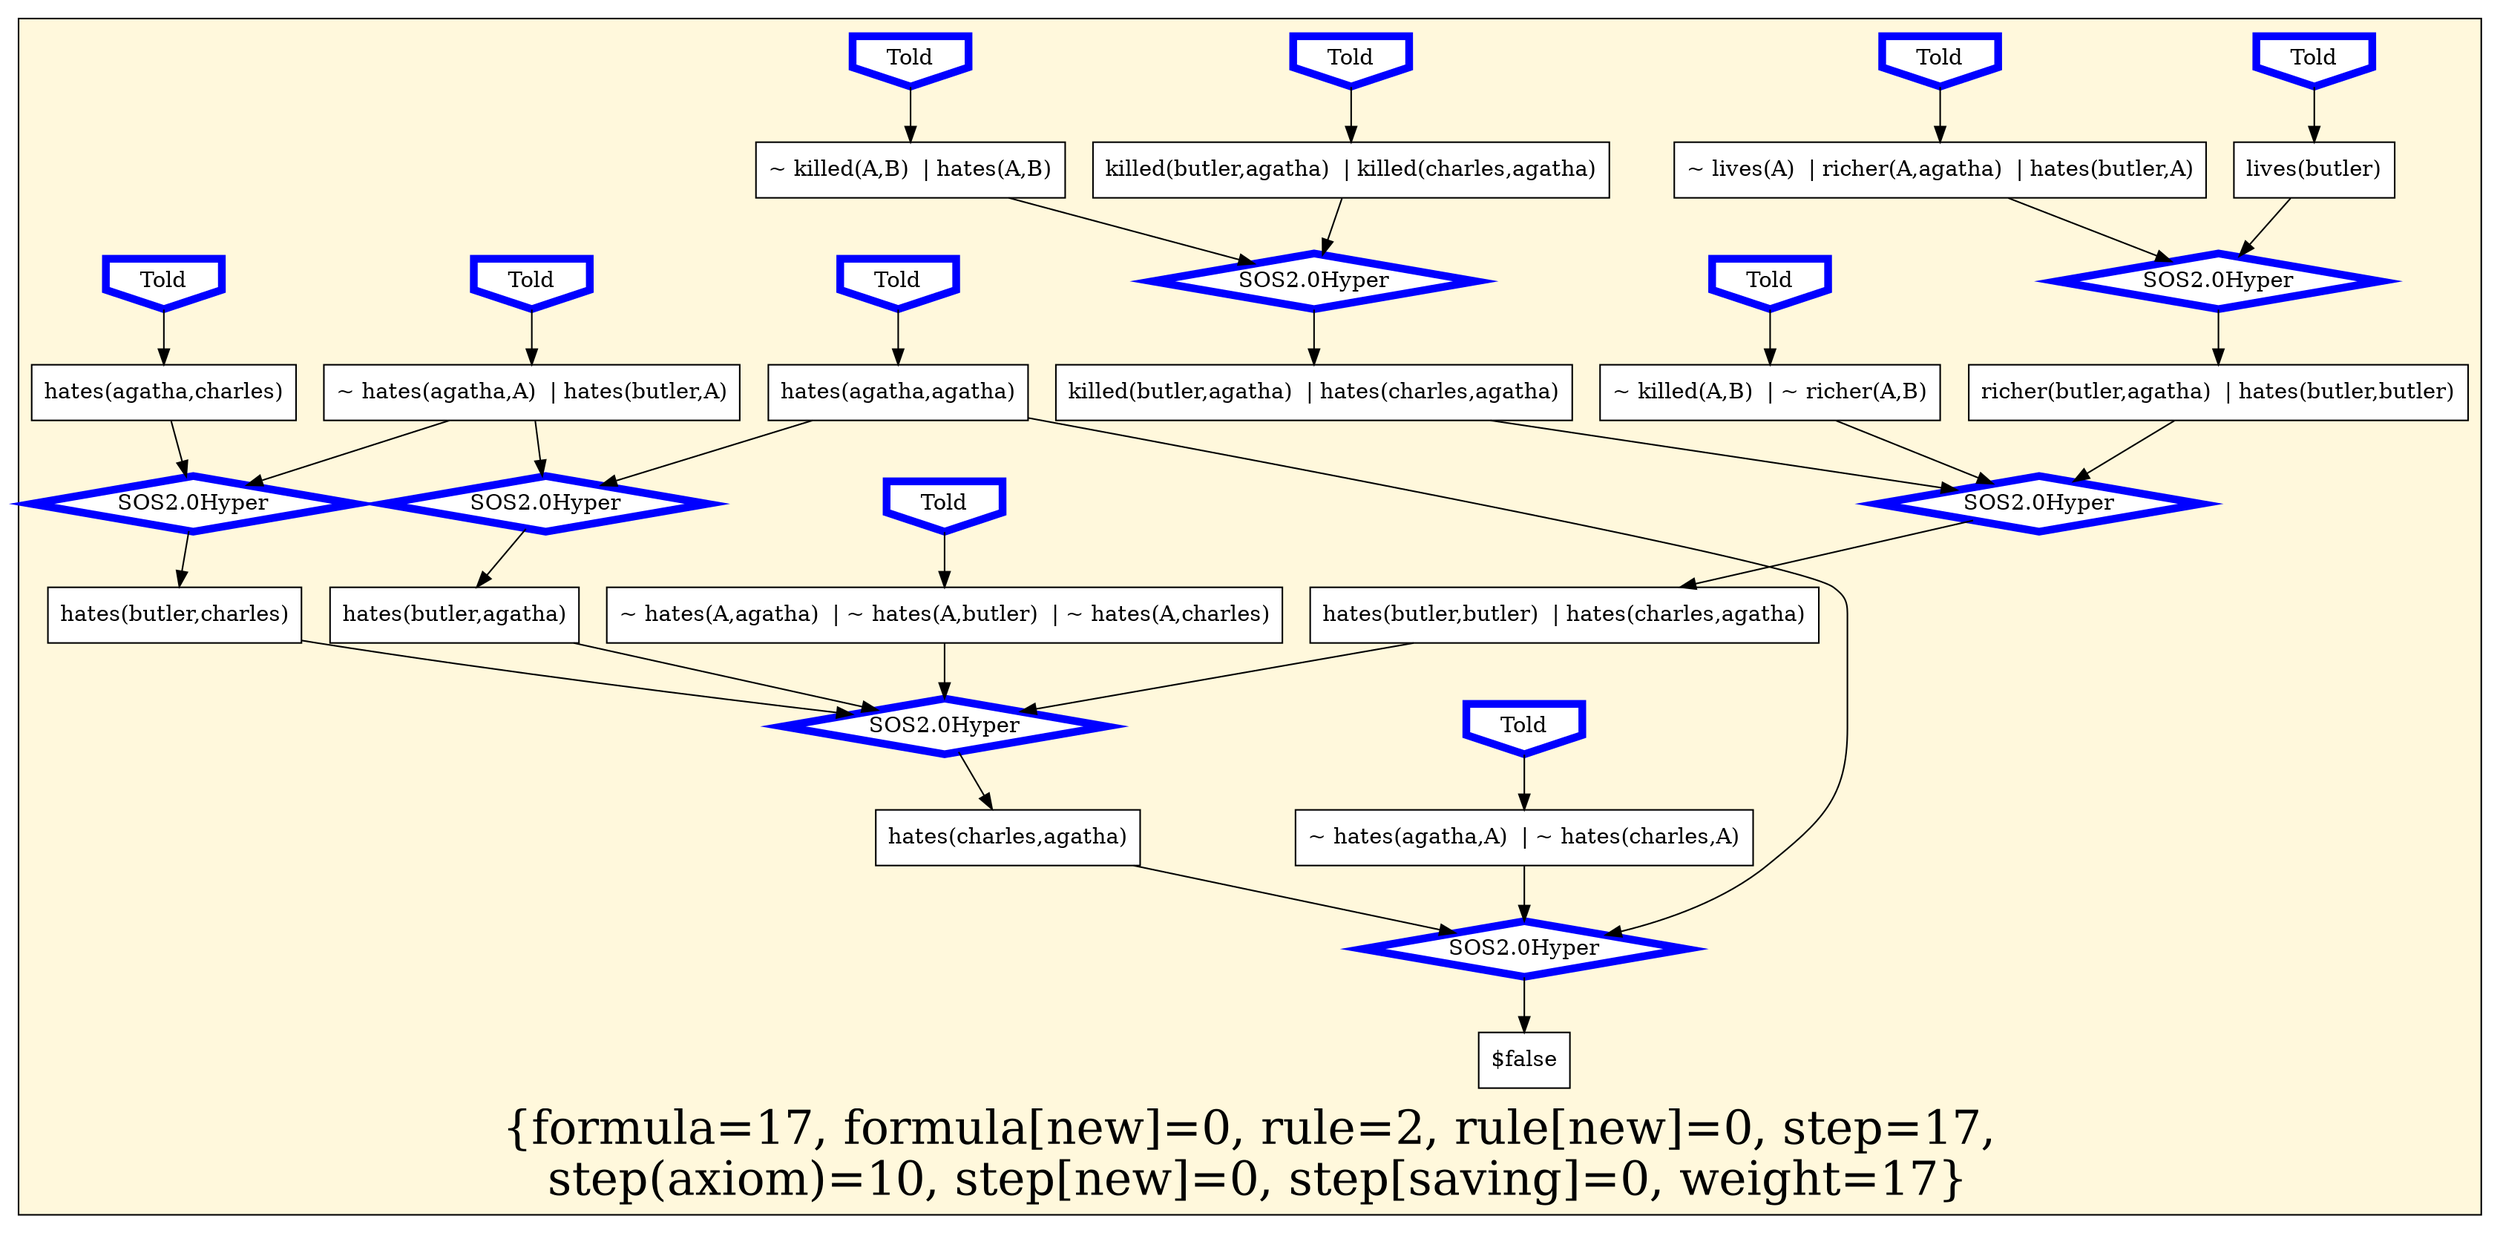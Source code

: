 digraph g 
{  
  "x_655" [ URL="http://inference-web.org/proofs/tptp/Solutions/PUZ/PUZ001-1/SOS---2.0/answer.owl#ns_19_conclusion" color="black" shape="box" label="hates(butler,butler)  | hates(charles,agatha)" fillcolor="white" style="filled"  ];
  "x_636" [ URL="http://inference-web.org/proofs/tptp/Solutions/PUZ/PUZ001-1/SOS---2.0/answer.owl#ns_3_conclusion" color="black" shape="box" label="~ hates(A,agatha)  | ~ hates(A,butler)  | ~ hates(A,charles)" fillcolor="white" style="filled"  ];
  "x_611" [ URL="http://inference-web.org/proofs/tptp/Solutions/PUZ/PUZ001-1/SOS---2.0/answer.owl#ns_1_conclusion" color="black" shape="box" label="~ killed(A,B)  | ~ richer(A,B)" fillcolor="white" style="filled"  ];
  "x_623" [ URL="http://inference-web.org/proofs/tptp/Solutions/PUZ/PUZ001-1/SOS---2.0/answer.owl#ns_17_conclusion" color="black" shape="box" label="hates(butler,charles)" fillcolor="white" style="filled"  ];
  "x_659" [ URL="http://inference-web.org/proofs/tptp/Solutions/PUZ/PUZ001-1/SOS---2.0/answer.owl#ns_21_conclusion" color="black" shape="box" label="hates(charles,agatha)" fillcolor="white" style="filled"  ];
  "x_602" [ URL="http://inference-web.org/proofs/tptp/Solutions/PUZ/PUZ001-1/SOS---2.0/answer.owl#ns_15_conclusion" color="black" shape="box" label="hates(butler,agatha)" fillcolor="white" style="filled"  ];
  "x_604" [ URL="http://inference-web.org/proofs/tptp/Solutions/PUZ/PUZ001-1/SOS---2.0/answer.owl#ns_4_conclusion" color="black" shape="box" label="~ killed(A,B)  | hates(A,B)" fillcolor="white" style="filled"  ];
  "x_573" [ URL="http://inference-web.org/proofs/tptp/Solutions/PUZ/PUZ001-1/SOS---2.0/answer.owl#ns_14_conclusion" color="black" shape="box" label="richer(butler,agatha)  | hates(butler,butler)" fillcolor="white" style="filled"  ];
  "x_627" [ URL="http://inference-web.org/proofs/tptp/Solutions/PUZ/PUZ001-1/SOS---2.0/answer.owl#ns_23_conclusion" color="black" shape="box" label="$false" fillcolor="white" style="filled"  ];
  "x_661" [ URL="http://inference-web.org/proofs/tptp/Solutions/PUZ/PUZ001-1/SOS---2.0/answer.owl#ns_10_conclusion" color="black" shape="box" label="hates(agatha,agatha)" fillcolor="white" style="filled"  ];
  "x_613" [ URL="http://inference-web.org/proofs/tptp/Solutions/PUZ/PUZ001-1/SOS---2.0/answer.owl#ns_6_conclusion" color="black" shape="box" label="~ lives(A)  | richer(A,agatha)  | hates(butler,A)" fillcolor="white" style="filled"  ];
  "x_621" [ URL="http://inference-web.org/proofs/tptp/Solutions/PUZ/PUZ001-1/SOS---2.0/answer.owl#ns_2_conclusion" color="black" shape="box" label="~ hates(agatha,A)  | ~ hates(charles,A)" fillcolor="white" style="filled"  ];
  "x_638" [ URL="http://inference-web.org/proofs/tptp/Solutions/PUZ/PUZ001-1/SOS---2.0/answer.owl#ns_8_conclusion" color="black" shape="box" label="lives(butler)" fillcolor="white" style="filled"  ];
  "x_610" [ URL="http://inference-web.org/proofs/tptp/Solutions/PUZ/PUZ001-1/SOS---2.0/answer.owl#ns_11_conclusion" color="black" shape="box" label="hates(agatha,charles)" fillcolor="white" style="filled"  ];
  "x_632" [ URL="http://inference-web.org/proofs/tptp/Solutions/PUZ/PUZ001-1/SOS---2.0/answer.owl#ns_5_conclusion" color="black" shape="box" label="~ hates(agatha,A)  | hates(butler,A)" fillcolor="white" style="filled"  ];
  "x_628" [ URL="http://inference-web.org/proofs/tptp/Solutions/PUZ/PUZ001-1/SOS---2.0/answer.owl#ns_18_conclusion" color="black" shape="box" label="killed(butler,agatha)  | hates(charles,agatha)" fillcolor="white" style="filled"  ];
  "x_581" [ URL="http://inference-web.org/proofs/tptp/Solutions/PUZ/PUZ001-1/SOS---2.0/answer.owl#ns_12_conclusion" color="black" shape="box" label="killed(butler,agatha)  | killed(charles,agatha)" fillcolor="white" style="filled"  ];
  "-7f6e1133:12459e1f3c9:-770c" [ URL="http://browser.inference-web.org/iwbrowser/BrowseNodeSet?url=http%3A%2F%2Finference-web.org%2Fproofs%2Ftptp%2FSolutions%2FPUZ%2FPUZ001-1%2FSOS---2.0%2Fanswer.owl%23ns_15" color="blue" shape="diamond" label="SOS2.0Hyper" fillcolor="white" style="filled" penwidth="5"  ];
  "-7f6e1133:12459e1f3c9:-770c" -> "x_602";
  "x_632" -> "-7f6e1133:12459e1f3c9:-770c";
  "x_661" -> "-7f6e1133:12459e1f3c9:-770c";
  "-7f6e1133:12459e1f3c9:-7720" [ URL="http://browser.inference-web.org/iwbrowser/BrowseNodeSet?url=http%3A%2F%2Finference-web.org%2Fproofs%2Ftptp%2FSolutions%2FPUZ%2FPUZ001-1%2FSOS---2.0%2Fanswer.owl%23ns_10" color="blue" shape="invhouse" label="Told" fillcolor="white" style="filled" penwidth="5"  ];
  "-7f6e1133:12459e1f3c9:-7720" -> "x_661";
  "-7f6e1133:12459e1f3c9:-771a" [ URL="http://browser.inference-web.org/iwbrowser/BrowseNodeSet?url=http%3A%2F%2Finference-web.org%2Fproofs%2Ftptp%2FSolutions%2FPUZ%2FPUZ001-1%2FSOS---2.0%2Fanswer.owl%23ns_21" color="blue" shape="diamond" label="SOS2.0Hyper" fillcolor="white" style="filled" penwidth="5"  ];
  "-7f6e1133:12459e1f3c9:-771a" -> "x_659";
  "x_602" -> "-7f6e1133:12459e1f3c9:-771a";
  "x_623" -> "-7f6e1133:12459e1f3c9:-771a";
  "x_636" -> "-7f6e1133:12459e1f3c9:-771a";
  "x_655" -> "-7f6e1133:12459e1f3c9:-771a";
  "-7f6e1133:12459e1f3c9:-7702" [ URL="http://browser.inference-web.org/iwbrowser/BrowseNodeSet?url=http%3A%2F%2Finference-web.org%2Fproofs%2Ftptp%2FSolutions%2FPUZ%2FPUZ001-1%2FSOS---2.0%2Fanswer.owl%23ns_18" color="blue" shape="diamond" label="SOS2.0Hyper" fillcolor="white" style="filled" penwidth="5"  ];
  "-7f6e1133:12459e1f3c9:-7702" -> "x_628";
  "x_581" -> "-7f6e1133:12459e1f3c9:-7702";
  "x_604" -> "-7f6e1133:12459e1f3c9:-7702";
  "-7f6e1133:12459e1f3c9:-76fc" [ URL="http://browser.inference-web.org/iwbrowser/BrowseNodeSet?url=http%3A%2F%2Finference-web.org%2Fproofs%2Ftptp%2FSolutions%2FPUZ%2FPUZ001-1%2FSOS---2.0%2Fanswer.owl%23ns_12" color="blue" shape="invhouse" label="Told" fillcolor="white" style="filled" penwidth="5"  ];
  "-7f6e1133:12459e1f3c9:-76fc" -> "x_581";
  "-7f6e1133:12459e1f3c9:-7706" [ URL="http://browser.inference-web.org/iwbrowser/BrowseNodeSet?url=http%3A%2F%2Finference-web.org%2Fproofs%2Ftptp%2FSolutions%2FPUZ%2FPUZ001-1%2FSOS---2.0%2Fanswer.owl%23ns_19" color="blue" shape="diamond" label="SOS2.0Hyper" fillcolor="white" style="filled" penwidth="5"  ];
  "-7f6e1133:12459e1f3c9:-7706" -> "x_655";
  "x_573" -> "-7f6e1133:12459e1f3c9:-7706";
  "x_611" -> "-7f6e1133:12459e1f3c9:-7706";
  "x_628" -> "-7f6e1133:12459e1f3c9:-7706";
  "-7f6e1133:12459e1f3c9:-770f" [ URL="http://browser.inference-web.org/iwbrowser/BrowseNodeSet?url=http%3A%2F%2Finference-web.org%2Fproofs%2Ftptp%2FSolutions%2FPUZ%2FPUZ001-1%2FSOS---2.0%2Fanswer.owl%23ns_11" color="blue" shape="invhouse" label="Told" fillcolor="white" style="filled" penwidth="5"  ];
  "-7f6e1133:12459e1f3c9:-770f" -> "x_610";
  "-7f6e1133:12459e1f3c9:-76f0" [ URL="http://browser.inference-web.org/iwbrowser/BrowseNodeSet?url=http%3A%2F%2Finference-web.org%2Fproofs%2Ftptp%2FSolutions%2FPUZ%2FPUZ001-1%2FSOS---2.0%2Fanswer.owl%23ns_8" color="blue" shape="invhouse" label="Told" fillcolor="white" style="filled" penwidth="5"  ];
  "-7f6e1133:12459e1f3c9:-76f0" -> "x_638";
  "-7f6e1133:12459e1f3c9:-76f3" [ URL="http://browser.inference-web.org/iwbrowser/BrowseNodeSet?url=http%3A%2F%2Finference-web.org%2Fproofs%2Ftptp%2FSolutions%2FPUZ%2FPUZ001-1%2FSOS---2.0%2Fanswer.owl%23ns_6" color="blue" shape="invhouse" label="Told" fillcolor="white" style="filled" penwidth="5"  ];
  "-7f6e1133:12459e1f3c9:-76f3" -> "x_613";
  "-7f6e1133:12459e1f3c9:-7709" [ URL="http://browser.inference-web.org/iwbrowser/BrowseNodeSet?url=http%3A%2F%2Finference-web.org%2Fproofs%2Ftptp%2FSolutions%2FPUZ%2FPUZ001-1%2FSOS---2.0%2Fanswer.owl%23ns_3" color="blue" shape="invhouse" label="Told" fillcolor="white" style="filled" penwidth="5"  ];
  "-7f6e1133:12459e1f3c9:-7709" -> "x_636";
  "-7f6e1133:12459e1f3c9:-7724" [ URL="http://browser.inference-web.org/iwbrowser/BrowseNodeSet?url=http%3A%2F%2Finference-web.org%2Fproofs%2Ftptp%2FSolutions%2FPUZ%2FPUZ001-1%2FSOS---2.0%2Fanswer.owl%23answer" color="blue" shape="diamond" label="SOS2.0Hyper" fillcolor="white" style="filled" penwidth="5"  ];
  "-7f6e1133:12459e1f3c9:-7724" -> "x_627";
  "x_621" -> "-7f6e1133:12459e1f3c9:-7724";
  "x_659" -> "-7f6e1133:12459e1f3c9:-7724";
  "x_661" -> "-7f6e1133:12459e1f3c9:-7724";
  "-7f6e1133:12459e1f3c9:-76f9" [ URL="http://browser.inference-web.org/iwbrowser/BrowseNodeSet?url=http%3A%2F%2Finference-web.org%2Fproofs%2Ftptp%2FSolutions%2FPUZ%2FPUZ001-1%2FSOS---2.0%2Fanswer.owl%23ns_1" color="blue" shape="invhouse" label="Told" fillcolor="white" style="filled" penwidth="5"  ];
  "-7f6e1133:12459e1f3c9:-76f9" -> "x_611";
  "-7f6e1133:12459e1f3c9:-7715" [ URL="http://browser.inference-web.org/iwbrowser/BrowseNodeSet?url=http%3A%2F%2Finference-web.org%2Fproofs%2Ftptp%2FSolutions%2FPUZ%2FPUZ001-1%2FSOS---2.0%2Fanswer.owl%23ns_17" color="blue" shape="diamond" label="SOS2.0Hyper" fillcolor="white" style="filled" penwidth="5"  ];
  "-7f6e1133:12459e1f3c9:-7715" -> "x_623";
  "x_610" -> "-7f6e1133:12459e1f3c9:-7715";
  "x_632" -> "-7f6e1133:12459e1f3c9:-7715";
  "-7f6e1133:12459e1f3c9:-771d" [ URL="http://browser.inference-web.org/iwbrowser/BrowseNodeSet?url=http%3A%2F%2Finference-web.org%2Fproofs%2Ftptp%2FSolutions%2FPUZ%2FPUZ001-1%2FSOS---2.0%2Fanswer.owl%23ns_2" color="blue" shape="invhouse" label="Told" fillcolor="white" style="filled" penwidth="5"  ];
  "-7f6e1133:12459e1f3c9:-771d" -> "x_621";
  "-7f6e1133:12459e1f3c9:-7712" [ URL="http://browser.inference-web.org/iwbrowser/BrowseNodeSet?url=http%3A%2F%2Finference-web.org%2Fproofs%2Ftptp%2FSolutions%2FPUZ%2FPUZ001-1%2FSOS---2.0%2Fanswer.owl%23ns_5" color="blue" shape="invhouse" label="Told" fillcolor="white" style="filled" penwidth="5"  ];
  "-7f6e1133:12459e1f3c9:-7712" -> "x_632";
  "-7f6e1133:12459e1f3c9:-76ff" [ URL="http://browser.inference-web.org/iwbrowser/BrowseNodeSet?url=http%3A%2F%2Finference-web.org%2Fproofs%2Ftptp%2FSolutions%2FPUZ%2FPUZ001-1%2FSOS---2.0%2Fanswer.owl%23ns_4" color="blue" shape="invhouse" label="Told" fillcolor="white" style="filled" penwidth="5"  ];
  "-7f6e1133:12459e1f3c9:-76ff" -> "x_604";
  "-7f6e1133:12459e1f3c9:-76f6" [ URL="http://browser.inference-web.org/iwbrowser/BrowseNodeSet?url=http%3A%2F%2Finference-web.org%2Fproofs%2Ftptp%2FSolutions%2FPUZ%2FPUZ001-1%2FSOS---2.0%2Fanswer.owl%23ns_14" color="blue" shape="diamond" label="SOS2.0Hyper" fillcolor="white" style="filled" penwidth="5"  ];
  "-7f6e1133:12459e1f3c9:-76f6" -> "x_573";
  "x_613" -> "-7f6e1133:12459e1f3c9:-76f6";
  "x_638" -> "-7f6e1133:12459e1f3c9:-76f6";
  
 subgraph cluster_opt 
{ labelloc=b label="{formula=17, formula[new]=0, rule=2, rule[new]=0, step=17,\n step(axiom)=10, step[new]=0, step[saving]=0, weight=17}" 
 fontsize=30 fillcolor=cornsilk style=filled 
  x_610 ;
 x_611 ;
 x_655 ;
 x_581 ;
 x_613 ;
 x_623 ;
 x_621 ;
 x_627 ;
 x_628 ;
 x_661 ;
 x_573 ;
 x_632 ;
 x_602 ;
 x_638 ;
 x_604 ;
 x_636 ;
 x_659 ;
 "-7f6e1133:12459e1f3c9:-770c" ;
 "-7f6e1133:12459e1f3c9:-7720" ;
 "-7f6e1133:12459e1f3c9:-771a" ;
 "-7f6e1133:12459e1f3c9:-7702" ;
 "-7f6e1133:12459e1f3c9:-76fc" ;
 "-7f6e1133:12459e1f3c9:-7706" ;
 "-7f6e1133:12459e1f3c9:-770f" ;
 "-7f6e1133:12459e1f3c9:-76f0" ;
 "-7f6e1133:12459e1f3c9:-76f3" ;
 "-7f6e1133:12459e1f3c9:-7709" ;
 "-7f6e1133:12459e1f3c9:-7724" ;
 "-7f6e1133:12459e1f3c9:-76f9" ;
 "-7f6e1133:12459e1f3c9:-7715" ;
 "-7f6e1133:12459e1f3c9:-771d" ;
 "-7f6e1133:12459e1f3c9:-7712" ;
 "-7f6e1133:12459e1f3c9:-76f6" ;
 "-7f6e1133:12459e1f3c9:-76ff" ;
 
}
 
}
